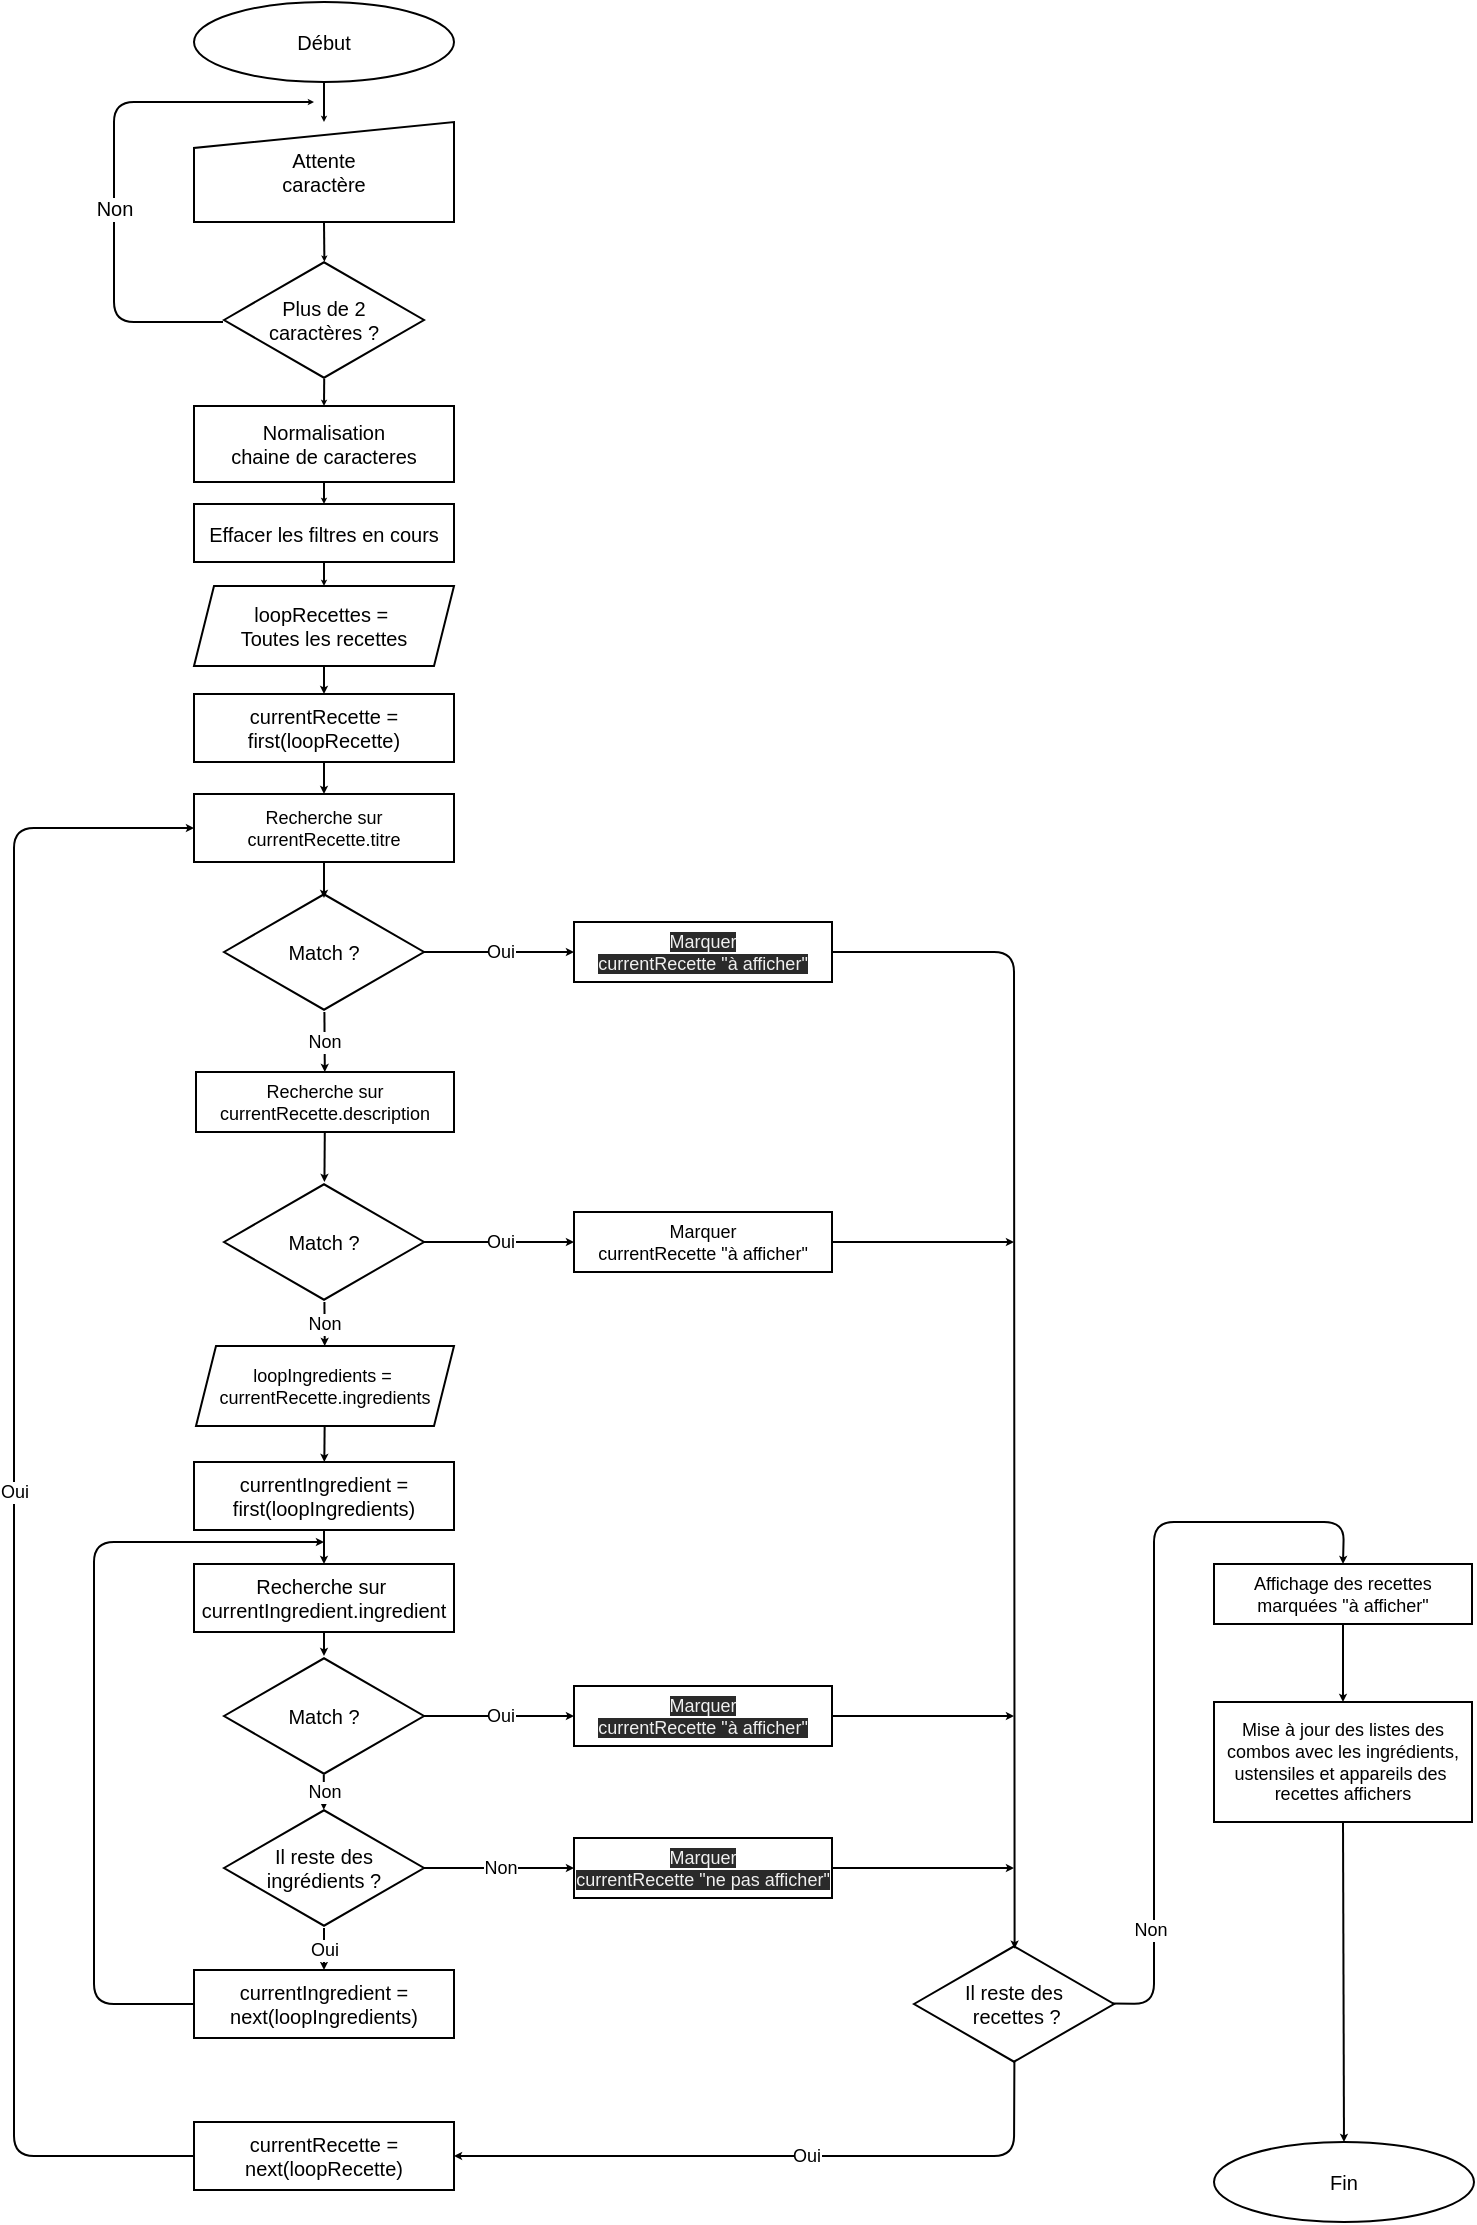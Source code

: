 <mxfile>
    <diagram id="Gi8FVHXBFIGFY0iMYfnc" name="Page-1">
        <mxGraphModel dx="527" dy="454" grid="1" gridSize="10" guides="1" tooltips="1" connect="1" arrows="1" fold="1" page="1" pageScale="1" pageWidth="827" pageHeight="1169" math="0" shadow="0">
            <root>
                <mxCell id="0"/>
                <mxCell id="1" parent="0"/>
                <mxCell id="2" value="Début" style="ellipse;whiteSpace=wrap;html=1;fontSize=10;" vertex="1" parent="1">
                    <mxGeometry x="130" y="20" width="130" height="40" as="geometry"/>
                </mxCell>
                <mxCell id="8" value="Attente&lt;br&gt;caractère" style="shape=manualInput;whiteSpace=wrap;html=1;size=13;fontSize=10;" vertex="1" parent="1">
                    <mxGeometry x="130" y="80" width="130" height="50" as="geometry"/>
                </mxCell>
                <mxCell id="9" value="Plus de 2&lt;br style=&quot;font-size: 10px&quot;&gt;caractères ?" style="html=1;whiteSpace=wrap;aspect=fixed;shape=isoRectangle;fontSize=10;" vertex="1" parent="1">
                    <mxGeometry x="145" y="149" width="100" height="60" as="geometry"/>
                </mxCell>
                <mxCell id="11" value="" style="endArrow=classic;html=1;exitX=0.5;exitY=1;exitDx=0;exitDy=0;exitPerimeter=0;endSize=0;entryX=0.502;entryY=0.014;entryDx=0;entryDy=0;entryPerimeter=0;" edge="1" parent="1" source="8" target="9">
                    <mxGeometry width="50" height="50" relative="1" as="geometry">
                        <mxPoint x="190" y="200" as="sourcePoint"/>
                        <mxPoint x="210" y="150" as="targetPoint"/>
                    </mxGeometry>
                </mxCell>
                <mxCell id="13" value="" style="endArrow=classic;html=1;exitX=-0.005;exitY=0.517;exitDx=0;exitDy=0;exitPerimeter=0;endSize=0;" edge="1" parent="1" source="9">
                    <mxGeometry relative="1" as="geometry">
                        <mxPoint x="110" y="170" as="sourcePoint"/>
                        <mxPoint x="190" y="70" as="targetPoint"/>
                        <Array as="points">
                            <mxPoint x="90" y="180"/>
                            <mxPoint x="90" y="70"/>
                        </Array>
                    </mxGeometry>
                </mxCell>
                <mxCell id="14" value="Non" style="edgeLabel;resizable=0;html=1;align=center;verticalAlign=middle;fontSize=10;" connectable="0" vertex="1" parent="13">
                    <mxGeometry relative="1" as="geometry">
                        <mxPoint y="21" as="offset"/>
                    </mxGeometry>
                </mxCell>
                <mxCell id="17" value="" style="endArrow=classic;html=1;exitX=0.5;exitY=1;exitDx=0;exitDy=0;endSize=0;entryX=0.5;entryY=0;entryDx=0;entryDy=0;" edge="1" parent="1" source="2" target="8">
                    <mxGeometry width="50" height="50" relative="1" as="geometry">
                        <mxPoint x="209.86" y="60" as="sourcePoint"/>
                        <mxPoint x="210" y="70" as="targetPoint"/>
                    </mxGeometry>
                </mxCell>
                <UserObject label="Normalisation&lt;br style=&quot;font-size: 10px;&quot;&gt;chaine de caracteres" treeRoot="1" id="24">
                    <mxCell style="whiteSpace=wrap;html=1;align=center;treeFolding=1;treeMoving=1;newEdgeStyle={&quot;edgeStyle&quot;:&quot;elbowEdgeStyle&quot;,&quot;startArrow&quot;:&quot;none&quot;,&quot;endArrow&quot;:&quot;none&quot;};fontSize=10;" vertex="1" parent="1">
                        <mxGeometry x="130" y="222" width="130" height="38" as="geometry"/>
                    </mxCell>
                </UserObject>
                <mxCell id="25" value="" style="endArrow=classic;html=1;exitX=0.501;exitY=0.989;exitDx=0;exitDy=0;exitPerimeter=0;entryX=0.5;entryY=0;entryDx=0;entryDy=0;endSize=0;" edge="1" parent="1" source="9" target="24">
                    <mxGeometry width="50" height="50" relative="1" as="geometry">
                        <mxPoint x="219.86" y="70" as="sourcePoint"/>
                        <mxPoint x="220.56" y="96.25" as="targetPoint"/>
                    </mxGeometry>
                </mxCell>
                <UserObject label="Effacer les filtres en cours" treeRoot="1" id="26">
                    <mxCell style="whiteSpace=wrap;html=1;align=center;treeFolding=1;treeMoving=1;newEdgeStyle={&quot;edgeStyle&quot;:&quot;elbowEdgeStyle&quot;,&quot;startArrow&quot;:&quot;none&quot;,&quot;endArrow&quot;:&quot;none&quot;};fontSize=10;" vertex="1" parent="1">
                        <mxGeometry x="130" y="271" width="130" height="29" as="geometry"/>
                    </mxCell>
                </UserObject>
                <mxCell id="27" value="" style="endArrow=classic;html=1;entryX=0.5;entryY=0;entryDx=0;entryDy=0;startSize=4;endSize=0;exitX=0.5;exitY=1;exitDx=0;exitDy=0;" edge="1" parent="1" source="24" target="26">
                    <mxGeometry width="50" height="50" relative="1" as="geometry">
                        <mxPoint x="210" y="290" as="sourcePoint"/>
                        <mxPoint x="220.0" y="250" as="targetPoint"/>
                    </mxGeometry>
                </mxCell>
                <mxCell id="29" value="loopRecettes =&amp;nbsp;&lt;br&gt;Toutes les recettes" style="shape=parallelogram;perimeter=parallelogramPerimeter;whiteSpace=wrap;html=1;fixedSize=1;fontSize=10;size=10;" vertex="1" parent="1">
                    <mxGeometry x="130" y="312" width="130" height="40" as="geometry"/>
                </mxCell>
                <mxCell id="30" value="" style="endArrow=classic;html=1;endSize=0;exitX=0.5;exitY=1;exitDx=0;exitDy=0;" edge="1" parent="1" source="26" target="29">
                    <mxGeometry width="50" height="50" relative="1" as="geometry">
                        <mxPoint x="209.85" y="370" as="sourcePoint"/>
                        <mxPoint x="210" y="320" as="targetPoint"/>
                    </mxGeometry>
                </mxCell>
                <UserObject label="currentRecette = first(loopRecette)" treeRoot="1" id="31">
                    <mxCell style="whiteSpace=wrap;html=1;align=center;treeFolding=1;treeMoving=1;newEdgeStyle={&quot;edgeStyle&quot;:&quot;elbowEdgeStyle&quot;,&quot;startArrow&quot;:&quot;none&quot;,&quot;endArrow&quot;:&quot;none&quot;};fontSize=10;" vertex="1" parent="1">
                        <mxGeometry x="130" y="366" width="130" height="34" as="geometry"/>
                    </mxCell>
                </UserObject>
                <mxCell id="32" value="" style="endArrow=classic;html=1;endSize=1;exitX=0.5;exitY=1;exitDx=0;exitDy=0;entryX=0.5;entryY=0;entryDx=0;entryDy=0;" edge="1" parent="1" source="29" target="31">
                    <mxGeometry width="50" height="50" relative="1" as="geometry">
                        <mxPoint x="209.69" y="440.0" as="sourcePoint"/>
                        <mxPoint x="300" y="352" as="targetPoint"/>
                    </mxGeometry>
                </mxCell>
                <UserObject label="Recherche sur&lt;br style=&quot;font-size: 9px;&quot;&gt;currentRecette.titre" treeRoot="1" id="33">
                    <mxCell style="whiteSpace=wrap;html=1;align=center;treeFolding=1;treeMoving=1;newEdgeStyle={&quot;edgeStyle&quot;:&quot;elbowEdgeStyle&quot;,&quot;startArrow&quot;:&quot;none&quot;,&quot;endArrow&quot;:&quot;none&quot;};fontSize=9;" vertex="1" parent="1">
                        <mxGeometry x="130" y="416" width="130" height="34" as="geometry"/>
                    </mxCell>
                </UserObject>
                <mxCell id="49" value="Non" style="edgeStyle=none;html=1;fontSize=9;startSize=4;endSize=1;" edge="1" parent="1" source="34" target="35">
                    <mxGeometry relative="1" as="geometry"/>
                </mxCell>
                <mxCell id="51" value="Oui" style="edgeStyle=none;html=1;fontSize=9;startSize=4;endSize=1;" edge="1" parent="1" source="34" target="50">
                    <mxGeometry relative="1" as="geometry"/>
                </mxCell>
                <mxCell id="34" value="Match ?" style="html=1;whiteSpace=wrap;aspect=fixed;shape=isoRectangle;fontSize=10;" vertex="1" parent="1">
                    <mxGeometry x="145" y="465" width="100" height="60" as="geometry"/>
                </mxCell>
                <mxCell id="55" value="" style="edgeStyle=none;html=1;fontSize=9;startSize=4;endSize=1;" edge="1" parent="1" source="35" target="53">
                    <mxGeometry relative="1" as="geometry"/>
                </mxCell>
                <UserObject label="Recherche sur&lt;br&gt;currentRecette.description" treeRoot="1" id="35">
                    <mxCell style="whiteSpace=wrap;html=1;align=center;treeFolding=1;treeMoving=1;newEdgeStyle={&quot;edgeStyle&quot;:&quot;elbowEdgeStyle&quot;,&quot;startArrow&quot;:&quot;none&quot;,&quot;endArrow&quot;:&quot;none&quot;};fontSize=9;" vertex="1" parent="1">
                        <mxGeometry x="131" y="555" width="129" height="30" as="geometry"/>
                    </mxCell>
                </UserObject>
                <mxCell id="66" value="" style="edgeStyle=none;html=1;fontSize=9;startSize=4;endSize=1;" edge="1" parent="1" source="37" target="65">
                    <mxGeometry relative="1" as="geometry"/>
                </mxCell>
                <mxCell id="37" value="loopIngredients =&amp;nbsp;&lt;br style=&quot;font-size: 9px&quot;&gt;currentRecette.ingredients" style="shape=parallelogram;perimeter=parallelogramPerimeter;whiteSpace=wrap;html=1;fixedSize=1;fontSize=9;size=10;" vertex="1" parent="1">
                    <mxGeometry x="131" y="692" width="129" height="40" as="geometry"/>
                </mxCell>
                <mxCell id="43" value="" style="endArrow=classic;html=1;endSize=1;exitX=0.5;exitY=1;exitDx=0;exitDy=0;entryX=0.5;entryY=0.05;entryDx=0;entryDy=0;entryPerimeter=0;" edge="1" parent="1" source="33" target="34">
                    <mxGeometry width="50" height="50" relative="1" as="geometry">
                        <mxPoint x="230" y="464" as="sourcePoint"/>
                        <mxPoint x="210" y="460" as="targetPoint"/>
                    </mxGeometry>
                </mxCell>
                <mxCell id="44" value="" style="endArrow=classic;html=1;endSize=1;entryX=0.5;entryY=0;entryDx=0;entryDy=0;exitX=0.5;exitY=1;exitDx=0;exitDy=0;" edge="1" parent="1" source="31" target="33">
                    <mxGeometry width="50" height="50" relative="1" as="geometry">
                        <mxPoint x="130" y="410" as="sourcePoint"/>
                        <mxPoint x="225" y="396" as="targetPoint"/>
                    </mxGeometry>
                </mxCell>
                <UserObject label="&#10;&#10;&lt;span style=&quot;color: rgb(240, 240, 240); font-family: helvetica; font-size: 9px; font-style: normal; font-weight: 400; letter-spacing: normal; text-align: center; text-indent: 0px; text-transform: none; word-spacing: 0px; background-color: rgb(42, 42, 42); display: inline; float: none;&quot;&gt;Marquer&lt;/span&gt;&lt;br style=&quot;color: rgb(240, 240, 240); font-family: helvetica; font-size: 9px; font-style: normal; font-weight: 400; letter-spacing: normal; text-align: center; text-indent: 0px; text-transform: none; word-spacing: 0px; background-color: rgb(42, 42, 42);&quot;&gt;&lt;span style=&quot;color: rgb(240, 240, 240); font-family: helvetica; font-size: 9px; font-style: normal; font-weight: 400; letter-spacing: normal; text-align: center; text-indent: 0px; text-transform: none; word-spacing: 0px; background-color: rgb(42, 42, 42); display: inline; float: none;&quot;&gt;currentRecette &quot;à afficher&quot;&lt;/span&gt;&#10;&#10;" treeRoot="1" id="50">
                    <mxCell style="whiteSpace=wrap;html=1;align=center;treeFolding=1;treeMoving=1;newEdgeStyle={&quot;edgeStyle&quot;:&quot;elbowEdgeStyle&quot;,&quot;startArrow&quot;:&quot;none&quot;,&quot;endArrow&quot;:&quot;none&quot;};fontSize=9;" vertex="1" parent="1">
                        <mxGeometry x="320" y="480" width="129" height="30" as="geometry"/>
                    </mxCell>
                </UserObject>
                <mxCell id="52" value="Oui" style="edgeStyle=none;html=1;fontSize=9;startSize=4;endSize=1;" edge="1" parent="1" source="53" target="54">
                    <mxGeometry relative="1" as="geometry"/>
                </mxCell>
                <mxCell id="58" value="Non" style="edgeStyle=none;html=1;fontSize=9;startSize=4;endSize=1;" edge="1" parent="1" source="53" target="37">
                    <mxGeometry relative="1" as="geometry"/>
                </mxCell>
                <mxCell id="53" value="Match ?" style="html=1;whiteSpace=wrap;aspect=fixed;shape=isoRectangle;fontSize=10;" vertex="1" parent="1">
                    <mxGeometry x="145" y="610" width="100" height="60" as="geometry"/>
                </mxCell>
                <UserObject label="Marquer &lt;br&gt;currentRecette &quot;à afficher&quot;" treeRoot="1" id="54">
                    <mxCell style="whiteSpace=wrap;html=1;align=center;treeFolding=1;treeMoving=1;newEdgeStyle={&quot;edgeStyle&quot;:&quot;elbowEdgeStyle&quot;,&quot;startArrow&quot;:&quot;none&quot;,&quot;endArrow&quot;:&quot;none&quot;};fontSize=9;" vertex="1" parent="1">
                        <mxGeometry x="320" y="625" width="129" height="30" as="geometry"/>
                    </mxCell>
                </UserObject>
                <mxCell id="64" value="" style="edgeStyle=none;html=1;fontSize=9;startSize=4;endSize=1;" edge="1" parent="1" source="56" target="62">
                    <mxGeometry relative="1" as="geometry"/>
                </mxCell>
                <UserObject label="Recherche sur&amp;nbsp;&lt;br&gt;currentIngredient.ingredient" treeRoot="1" id="56">
                    <mxCell style="whiteSpace=wrap;html=1;align=center;treeFolding=1;treeMoving=1;newEdgeStyle={&quot;edgeStyle&quot;:&quot;elbowEdgeStyle&quot;,&quot;startArrow&quot;:&quot;none&quot;,&quot;endArrow&quot;:&quot;none&quot;};fontSize=10;" vertex="1" parent="1">
                        <mxGeometry x="130" y="801" width="130" height="34" as="geometry"/>
                    </mxCell>
                </UserObject>
                <mxCell id="61" value="Oui" style="edgeStyle=none;html=1;fontSize=9;startSize=4;endSize=1;" edge="1" parent="1" source="62" target="63">
                    <mxGeometry relative="1" as="geometry"/>
                </mxCell>
                <mxCell id="72" value="Non" style="edgeStyle=none;html=1;fontSize=9;startSize=4;endSize=1;exitX=0.499;exitY=0.988;exitDx=0;exitDy=0;exitPerimeter=0;entryX=0.499;entryY=0.015;entryDx=0;entryDy=0;entryPerimeter=0;" edge="1" parent="1" source="62" target="71">
                    <mxGeometry relative="1" as="geometry">
                        <mxPoint x="200" y="920" as="targetPoint"/>
                    </mxGeometry>
                </mxCell>
                <mxCell id="62" value="Match ?" style="html=1;whiteSpace=wrap;aspect=fixed;shape=isoRectangle;fontSize=10;" vertex="1" parent="1">
                    <mxGeometry x="145" y="847" width="100" height="60" as="geometry"/>
                </mxCell>
                <UserObject label="&#10;&#10;&lt;span style=&quot;color: rgb(240, 240, 240); font-family: helvetica; font-size: 9px; font-style: normal; font-weight: 400; letter-spacing: normal; text-align: center; text-indent: 0px; text-transform: none; word-spacing: 0px; background-color: rgb(42, 42, 42); display: inline; float: none;&quot;&gt;Marquer&lt;/span&gt;&lt;br style=&quot;color: rgb(240, 240, 240); font-family: helvetica; font-size: 9px; font-style: normal; font-weight: 400; letter-spacing: normal; text-align: center; text-indent: 0px; text-transform: none; word-spacing: 0px; background-color: rgb(42, 42, 42);&quot;&gt;&lt;span style=&quot;color: rgb(240, 240, 240); font-family: helvetica; font-size: 9px; font-style: normal; font-weight: 400; letter-spacing: normal; text-align: center; text-indent: 0px; text-transform: none; word-spacing: 0px; background-color: rgb(42, 42, 42); display: inline; float: none;&quot;&gt;currentRecette &quot;à afficher&quot;&lt;/span&gt;&#10;&#10;" treeRoot="1" id="63">
                    <mxCell style="whiteSpace=wrap;html=1;align=center;treeFolding=1;treeMoving=1;newEdgeStyle={&quot;edgeStyle&quot;:&quot;elbowEdgeStyle&quot;,&quot;startArrow&quot;:&quot;none&quot;,&quot;endArrow&quot;:&quot;none&quot;};fontSize=9;" vertex="1" parent="1">
                        <mxGeometry x="320" y="862" width="129" height="30" as="geometry"/>
                    </mxCell>
                </UserObject>
                <mxCell id="69" value="" style="edgeStyle=none;html=1;fontSize=9;startSize=4;endSize=1;entryX=0.5;entryY=0;entryDx=0;entryDy=0;" edge="1" parent="1" source="65" target="56">
                    <mxGeometry relative="1" as="geometry">
                        <mxPoint x="200" y="790" as="targetPoint"/>
                    </mxGeometry>
                </mxCell>
                <UserObject label="currentIngredient = first(loopIngredients)" treeRoot="1" id="65">
                    <mxCell style="whiteSpace=wrap;html=1;align=center;treeFolding=1;treeMoving=1;newEdgeStyle={&quot;edgeStyle&quot;:&quot;elbowEdgeStyle&quot;,&quot;startArrow&quot;:&quot;none&quot;,&quot;endArrow&quot;:&quot;none&quot;};fontSize=10;" vertex="1" parent="1">
                        <mxGeometry x="130" y="750" width="130" height="34" as="geometry"/>
                    </mxCell>
                </UserObject>
                <mxCell id="74" value="Oui" style="edgeStyle=none;html=1;fontSize=9;startSize=4;endSize=1;" edge="1" parent="1" source="71" target="73">
                    <mxGeometry relative="1" as="geometry"/>
                </mxCell>
                <mxCell id="77" value="Non" style="edgeStyle=none;html=1;fontSize=9;startSize=4;endSize=1;" edge="1" parent="1" source="71" target="76">
                    <mxGeometry relative="1" as="geometry"/>
                </mxCell>
                <mxCell id="71" value="Il reste des ingrédients ?" style="html=1;whiteSpace=wrap;aspect=fixed;shape=isoRectangle;fontSize=10;" vertex="1" parent="1">
                    <mxGeometry x="145" y="923" width="100" height="60" as="geometry"/>
                </mxCell>
                <UserObject label="currentIngredient = next(loopIngredients)" treeRoot="1" id="73">
                    <mxCell style="whiteSpace=wrap;html=1;align=center;treeFolding=1;treeMoving=1;newEdgeStyle={&quot;edgeStyle&quot;:&quot;elbowEdgeStyle&quot;,&quot;startArrow&quot;:&quot;none&quot;,&quot;endArrow&quot;:&quot;none&quot;};fontSize=10;" vertex="1" parent="1">
                        <mxGeometry x="130" y="1004" width="130" height="34" as="geometry"/>
                    </mxCell>
                </UserObject>
                <mxCell id="75" value="" style="edgeStyle=none;html=1;fontSize=9;startSize=4;endSize=1;exitX=0;exitY=0.5;exitDx=0;exitDy=0;" edge="1" parent="1" source="73">
                    <mxGeometry relative="1" as="geometry">
                        <mxPoint x="250" y="950" as="sourcePoint"/>
                        <mxPoint x="195" y="790" as="targetPoint"/>
                        <Array as="points">
                            <mxPoint x="80" y="1021"/>
                            <mxPoint x="80" y="790"/>
                        </Array>
                    </mxGeometry>
                </mxCell>
                <mxCell id="79" value="" style="edgeStyle=none;html=1;fontSize=9;startSize=4;endSize=1;exitX=1;exitY=0.5;exitDx=0;exitDy=0;" edge="1" parent="1" source="76">
                    <mxGeometry relative="1" as="geometry">
                        <mxPoint x="470" y="953" as="sourcePoint"/>
                        <mxPoint x="540" y="953" as="targetPoint"/>
                        <Array as="points"/>
                    </mxGeometry>
                </mxCell>
                <UserObject label="&lt;span style=&quot;color: rgb(240 , 240 , 240) ; font-family: &amp;#34;helvetica&amp;#34; ; font-size: 9px ; font-style: normal ; font-weight: 400 ; letter-spacing: normal ; text-align: center ; text-indent: 0px ; text-transform: none ; word-spacing: 0px ; background-color: rgb(42 , 42 , 42) ; display: inline ; float: none&quot;&gt;Marquer&lt;/span&gt;&lt;br style=&quot;color: rgb(240 , 240 , 240) ; font-family: &amp;#34;helvetica&amp;#34; ; font-size: 9px ; font-style: normal ; font-weight: 400 ; letter-spacing: normal ; text-align: center ; text-indent: 0px ; text-transform: none ; word-spacing: 0px ; background-color: rgb(42 , 42 , 42)&quot;&gt;&lt;span style=&quot;color: rgb(240 , 240 , 240) ; font-family: &amp;#34;helvetica&amp;#34; ; font-size: 9px ; font-style: normal ; font-weight: 400 ; letter-spacing: normal ; text-align: center ; text-indent: 0px ; text-transform: none ; word-spacing: 0px ; background-color: rgb(42 , 42 , 42) ; display: inline ; float: none&quot;&gt;currentRecette &quot;ne pas afficher&quot;&lt;/span&gt;" treeRoot="1" id="76">
                    <mxCell style="whiteSpace=wrap;html=1;align=center;treeFolding=1;treeMoving=1;newEdgeStyle={&quot;edgeStyle&quot;:&quot;elbowEdgeStyle&quot;,&quot;startArrow&quot;:&quot;none&quot;,&quot;endArrow&quot;:&quot;none&quot;};fontSize=9;" vertex="1" parent="1">
                        <mxGeometry x="320" y="938" width="129" height="30" as="geometry"/>
                    </mxCell>
                </UserObject>
                <mxCell id="78" value="Il reste des&lt;br&gt;&amp;nbsp;recettes ?" style="html=1;whiteSpace=wrap;aspect=fixed;shape=isoRectangle;fontSize=10;" vertex="1" parent="1">
                    <mxGeometry x="490" y="991" width="100" height="60" as="geometry"/>
                </mxCell>
                <UserObject label="currentRecette = next(loopRecette)" treeRoot="1" id="80">
                    <mxCell style="whiteSpace=wrap;html=1;align=center;treeFolding=1;treeMoving=1;newEdgeStyle={&quot;edgeStyle&quot;:&quot;elbowEdgeStyle&quot;,&quot;startArrow&quot;:&quot;none&quot;,&quot;endArrow&quot;:&quot;none&quot;};fontSize=10;" vertex="1" parent="1">
                        <mxGeometry x="130" y="1080" width="130" height="34" as="geometry"/>
                    </mxCell>
                </UserObject>
                <mxCell id="81" value="Oui" style="edgeStyle=none;html=1;fontSize=9;startSize=4;endSize=1;exitX=0.502;exitY=0.973;exitDx=0;exitDy=0;exitPerimeter=0;entryX=1;entryY=0.5;entryDx=0;entryDy=0;" edge="1" parent="1" source="78" target="80">
                    <mxGeometry x="-0.071" relative="1" as="geometry">
                        <mxPoint x="360" y="1080" as="sourcePoint"/>
                        <mxPoint x="300" y="1120" as="targetPoint"/>
                        <Array as="points">
                            <mxPoint x="540" y="1097"/>
                        </Array>
                        <mxPoint as="offset"/>
                    </mxGeometry>
                </mxCell>
                <mxCell id="83" value="Oui" style="edgeStyle=none;html=1;fontSize=9;startSize=4;endSize=1;entryX=0;entryY=0.5;entryDx=0;entryDy=0;exitX=0;exitY=0.5;exitDx=0;exitDy=0;" edge="1" parent="1" source="80" target="33">
                    <mxGeometry relative="1" as="geometry">
                        <mxPoint x="40" y="1100" as="sourcePoint"/>
                        <mxPoint x="140" y="273" as="targetPoint"/>
                        <Array as="points">
                            <mxPoint x="40" y="1097"/>
                            <mxPoint x="40" y="433"/>
                        </Array>
                    </mxGeometry>
                </mxCell>
                <mxCell id="84" value="" style="edgeStyle=none;html=1;fontSize=9;startSize=4;endSize=1;entryX=0.503;entryY=0.039;entryDx=0;entryDy=0;entryPerimeter=0;exitX=1;exitY=0.5;exitDx=0;exitDy=0;" edge="1" parent="1" source="50" target="78">
                    <mxGeometry relative="1" as="geometry">
                        <mxPoint x="480" y="500" as="sourcePoint"/>
                        <mxPoint x="540.2" y="923.0" as="targetPoint"/>
                        <Array as="points">
                            <mxPoint x="540" y="495"/>
                        </Array>
                    </mxGeometry>
                </mxCell>
                <mxCell id="85" value="" style="edgeStyle=none;html=1;fontSize=9;startSize=4;endSize=1;exitX=1;exitY=0.5;exitDx=0;exitDy=0;" edge="1" parent="1" source="63">
                    <mxGeometry relative="1" as="geometry">
                        <mxPoint x="459" y="963" as="sourcePoint"/>
                        <mxPoint x="540" y="877" as="targetPoint"/>
                        <Array as="points"/>
                    </mxGeometry>
                </mxCell>
                <mxCell id="86" value="" style="edgeStyle=none;html=1;fontSize=9;startSize=4;endSize=1;exitX=1;exitY=0.5;exitDx=0;exitDy=0;" edge="1" parent="1" source="54">
                    <mxGeometry relative="1" as="geometry">
                        <mxPoint x="459" y="650" as="sourcePoint"/>
                        <mxPoint x="540" y="640" as="targetPoint"/>
                        <Array as="points"/>
                    </mxGeometry>
                </mxCell>
                <mxCell id="92" value="" style="edgeStyle=none;html=1;fontSize=9;startSize=4;endSize=1;" edge="1" parent="1" source="88" target="89">
                    <mxGeometry relative="1" as="geometry"/>
                </mxCell>
                <UserObject label="Affichage des recettes marquées &quot;à afficher&quot;" treeRoot="1" id="88">
                    <mxCell style="whiteSpace=wrap;html=1;align=center;treeFolding=1;treeMoving=1;newEdgeStyle={&quot;edgeStyle&quot;:&quot;elbowEdgeStyle&quot;,&quot;startArrow&quot;:&quot;none&quot;,&quot;endArrow&quot;:&quot;none&quot;};fontSize=9;" vertex="1" parent="1">
                        <mxGeometry x="640" y="801" width="129" height="30" as="geometry"/>
                    </mxCell>
                </UserObject>
                <UserObject label="Mise à jour des listes des combos avec les ingrédients, ustensiles et appareils des&amp;nbsp; recettes affichers" treeRoot="1" id="89">
                    <mxCell style="whiteSpace=wrap;html=1;align=center;treeFolding=1;treeMoving=1;newEdgeStyle={&quot;edgeStyle&quot;:&quot;elbowEdgeStyle&quot;,&quot;startArrow&quot;:&quot;none&quot;,&quot;endArrow&quot;:&quot;none&quot;};fontSize=9;" vertex="1" parent="1">
                        <mxGeometry x="640" y="870" width="129" height="60" as="geometry"/>
                    </mxCell>
                </UserObject>
                <mxCell id="90" value="" style="edgeStyle=none;html=1;fontSize=9;startSize=4;endSize=1;exitX=0.99;exitY=0.496;exitDx=0;exitDy=0;exitPerimeter=0;entryX=0.5;entryY=0;entryDx=0;entryDy=0;" edge="1" parent="1" source="78" target="88">
                    <mxGeometry relative="1" as="geometry">
                        <mxPoint x="610" y="1020.38" as="sourcePoint"/>
                        <mxPoint x="610" y="760" as="targetPoint"/>
                        <Array as="points">
                            <mxPoint x="610" y="1021"/>
                            <mxPoint x="610" y="780"/>
                            <mxPoint x="705" y="780"/>
                        </Array>
                    </mxGeometry>
                </mxCell>
                <mxCell id="91" value="Non" style="edgeLabel;html=1;align=center;verticalAlign=middle;resizable=0;points=[];fontSize=9;" vertex="1" connectable="0" parent="90">
                    <mxGeometry x="-0.694" y="2" relative="1" as="geometry">
                        <mxPoint as="offset"/>
                    </mxGeometry>
                </mxCell>
                <mxCell id="93" value="Fin" style="ellipse;whiteSpace=wrap;html=1;fontSize=10;" vertex="1" parent="1">
                    <mxGeometry x="640" y="1090" width="130" height="40" as="geometry"/>
                </mxCell>
                <mxCell id="94" value="" style="edgeStyle=none;html=1;fontSize=9;startSize=4;endSize=1;exitX=0.5;exitY=1;exitDx=0;exitDy=0;entryX=0.5;entryY=0;entryDx=0;entryDy=0;" edge="1" parent="1" source="89" target="93">
                    <mxGeometry relative="1" as="geometry">
                        <mxPoint x="710" y="983" as="sourcePoint"/>
                        <mxPoint x="801" y="983" as="targetPoint"/>
                        <Array as="points"/>
                    </mxGeometry>
                </mxCell>
            </root>
        </mxGraphModel>
    </diagram>
</mxfile>